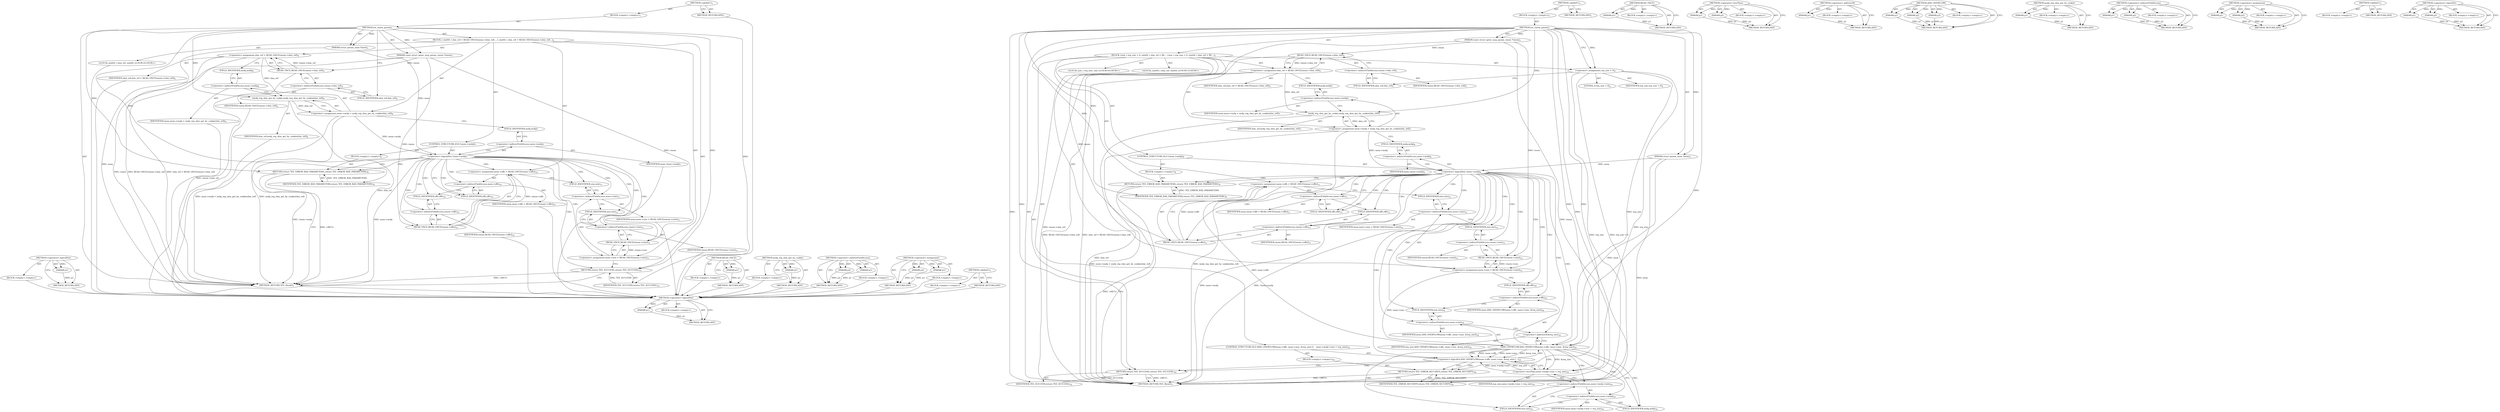 digraph "&lt;operator&gt;.logicalOr" {
vulnerable_92 [label=<(METHOD,&lt;operator&gt;.logicalNot)>];
vulnerable_93 [label=<(PARAM,p1)>];
vulnerable_94 [label=<(BLOCK,&lt;empty&gt;,&lt;empty&gt;)>];
vulnerable_95 [label=<(METHOD_RETURN,ANY)>];
vulnerable_6 [label=<(METHOD,&lt;global&gt;)<SUB>1</SUB>>];
vulnerable_7 [label=<(BLOCK,&lt;empty&gt;,&lt;empty&gt;)<SUB>1</SUB>>];
vulnerable_8 [label=<(METHOD,set_rmem_param)<SUB>1</SUB>>];
vulnerable_9 [label=<(PARAM,const struct optee_msg_param_rmem *rmem)<SUB>1</SUB>>];
vulnerable_10 [label=<(PARAM,struct param_mem *mem)<SUB>2</SUB>>];
vulnerable_11 [label=<(BLOCK,{
 	uint64_t shm_ref = READ_ONCE(rmem-&gt;shm_ref)...,{
 	uint64_t shm_ref = READ_ONCE(rmem-&gt;shm_ref)...)<SUB>3</SUB>>];
vulnerable_12 [label="<(LOCAL,uint64_t shm_ref: uint64_t)<SUB>4</SUB>>"];
vulnerable_13 [label=<(&lt;operator&gt;.assignment,shm_ref = READ_ONCE(rmem-&gt;shm_ref))<SUB>4</SUB>>];
vulnerable_14 [label=<(IDENTIFIER,shm_ref,shm_ref = READ_ONCE(rmem-&gt;shm_ref))<SUB>4</SUB>>];
vulnerable_15 [label=<(READ_ONCE,READ_ONCE(rmem-&gt;shm_ref))<SUB>4</SUB>>];
vulnerable_16 [label=<(&lt;operator&gt;.indirectFieldAccess,rmem-&gt;shm_ref)<SUB>4</SUB>>];
vulnerable_17 [label=<(IDENTIFIER,rmem,READ_ONCE(rmem-&gt;shm_ref))<SUB>4</SUB>>];
vulnerable_18 [label=<(FIELD_IDENTIFIER,shm_ref,shm_ref)<SUB>4</SUB>>];
vulnerable_19 [label=<(&lt;operator&gt;.assignment,mem-&gt;mobj = mobj_reg_shm_get_by_cookie(shm_ref))<SUB>6</SUB>>];
vulnerable_20 [label=<(&lt;operator&gt;.indirectFieldAccess,mem-&gt;mobj)<SUB>6</SUB>>];
vulnerable_21 [label=<(IDENTIFIER,mem,mem-&gt;mobj = mobj_reg_shm_get_by_cookie(shm_ref))<SUB>6</SUB>>];
vulnerable_22 [label=<(FIELD_IDENTIFIER,mobj,mobj)<SUB>6</SUB>>];
vulnerable_23 [label=<(mobj_reg_shm_get_by_cookie,mobj_reg_shm_get_by_cookie(shm_ref))<SUB>6</SUB>>];
vulnerable_24 [label=<(IDENTIFIER,shm_ref,mobj_reg_shm_get_by_cookie(shm_ref))<SUB>6</SUB>>];
vulnerable_25 [label=<(CONTROL_STRUCTURE,IF,if (!mem-&gt;mobj))<SUB>7</SUB>>];
vulnerable_26 [label=<(&lt;operator&gt;.logicalNot,!mem-&gt;mobj)<SUB>7</SUB>>];
vulnerable_27 [label=<(&lt;operator&gt;.indirectFieldAccess,mem-&gt;mobj)<SUB>7</SUB>>];
vulnerable_28 [label=<(IDENTIFIER,mem,!mem-&gt;mobj)<SUB>7</SUB>>];
vulnerable_29 [label=<(FIELD_IDENTIFIER,mobj,mobj)<SUB>7</SUB>>];
vulnerable_30 [label=<(BLOCK,&lt;empty&gt;,&lt;empty&gt;)<SUB>8</SUB>>];
vulnerable_31 [label=<(RETURN,return TEE_ERROR_BAD_PARAMETERS;,return TEE_ERROR_BAD_PARAMETERS;)<SUB>8</SUB>>];
vulnerable_32 [label=<(IDENTIFIER,TEE_ERROR_BAD_PARAMETERS,return TEE_ERROR_BAD_PARAMETERS;)<SUB>8</SUB>>];
vulnerable_33 [label=<(&lt;operator&gt;.assignment,mem-&gt;offs = READ_ONCE(rmem-&gt;offs))<SUB>10</SUB>>];
vulnerable_34 [label=<(&lt;operator&gt;.indirectFieldAccess,mem-&gt;offs)<SUB>10</SUB>>];
vulnerable_35 [label=<(IDENTIFIER,mem,mem-&gt;offs = READ_ONCE(rmem-&gt;offs))<SUB>10</SUB>>];
vulnerable_36 [label=<(FIELD_IDENTIFIER,offs,offs)<SUB>10</SUB>>];
vulnerable_37 [label=<(READ_ONCE,READ_ONCE(rmem-&gt;offs))<SUB>10</SUB>>];
vulnerable_38 [label=<(&lt;operator&gt;.indirectFieldAccess,rmem-&gt;offs)<SUB>10</SUB>>];
vulnerable_39 [label=<(IDENTIFIER,rmem,READ_ONCE(rmem-&gt;offs))<SUB>10</SUB>>];
vulnerable_40 [label=<(FIELD_IDENTIFIER,offs,offs)<SUB>10</SUB>>];
vulnerable_41 [label=<(&lt;operator&gt;.assignment,mem-&gt;size = READ_ONCE(rmem-&gt;size))<SUB>11</SUB>>];
vulnerable_42 [label=<(&lt;operator&gt;.indirectFieldAccess,mem-&gt;size)<SUB>11</SUB>>];
vulnerable_43 [label=<(IDENTIFIER,mem,mem-&gt;size = READ_ONCE(rmem-&gt;size))<SUB>11</SUB>>];
vulnerable_44 [label=<(FIELD_IDENTIFIER,size,size)<SUB>11</SUB>>];
vulnerable_45 [label=<(READ_ONCE,READ_ONCE(rmem-&gt;size))<SUB>11</SUB>>];
vulnerable_46 [label=<(&lt;operator&gt;.indirectFieldAccess,rmem-&gt;size)<SUB>11</SUB>>];
vulnerable_47 [label=<(IDENTIFIER,rmem,READ_ONCE(rmem-&gt;size))<SUB>11</SUB>>];
vulnerable_48 [label=<(FIELD_IDENTIFIER,size,size)<SUB>11</SUB>>];
vulnerable_49 [label=<(RETURN,return TEE_SUCCESS;,return TEE_SUCCESS;)<SUB>13</SUB>>];
vulnerable_50 [label=<(IDENTIFIER,TEE_SUCCESS,return TEE_SUCCESS;)<SUB>13</SUB>>];
vulnerable_51 [label=<(METHOD_RETURN,TEE_Result)<SUB>1</SUB>>];
vulnerable_53 [label=<(METHOD_RETURN,ANY)<SUB>1</SUB>>];
vulnerable_79 [label=<(METHOD,READ_ONCE)>];
vulnerable_80 [label=<(PARAM,p1)>];
vulnerable_81 [label=<(BLOCK,&lt;empty&gt;,&lt;empty&gt;)>];
vulnerable_82 [label=<(METHOD_RETURN,ANY)>];
vulnerable_88 [label=<(METHOD,mobj_reg_shm_get_by_cookie)>];
vulnerable_89 [label=<(PARAM,p1)>];
vulnerable_90 [label=<(BLOCK,&lt;empty&gt;,&lt;empty&gt;)>];
vulnerable_91 [label=<(METHOD_RETURN,ANY)>];
vulnerable_83 [label=<(METHOD,&lt;operator&gt;.indirectFieldAccess)>];
vulnerable_84 [label=<(PARAM,p1)>];
vulnerable_85 [label=<(PARAM,p2)>];
vulnerable_86 [label=<(BLOCK,&lt;empty&gt;,&lt;empty&gt;)>];
vulnerable_87 [label=<(METHOD_RETURN,ANY)>];
vulnerable_74 [label=<(METHOD,&lt;operator&gt;.assignment)>];
vulnerable_75 [label=<(PARAM,p1)>];
vulnerable_76 [label=<(PARAM,p2)>];
vulnerable_77 [label=<(BLOCK,&lt;empty&gt;,&lt;empty&gt;)>];
vulnerable_78 [label=<(METHOD_RETURN,ANY)>];
vulnerable_68 [label=<(METHOD,&lt;global&gt;)<SUB>1</SUB>>];
vulnerable_69 [label=<(BLOCK,&lt;empty&gt;,&lt;empty&gt;)>];
vulnerable_70 [label=<(METHOD_RETURN,ANY)>];
fixed_121 [label=<(METHOD,&lt;operator&gt;.logicalNot)>];
fixed_122 [label=<(PARAM,p1)>];
fixed_123 [label=<(BLOCK,&lt;empty&gt;,&lt;empty&gt;)>];
fixed_124 [label=<(METHOD_RETURN,ANY)>];
fixed_6 [label=<(METHOD,&lt;global&gt;)<SUB>1</SUB>>];
fixed_7 [label=<(BLOCK,&lt;empty&gt;,&lt;empty&gt;)<SUB>1</SUB>>];
fixed_8 [label=<(METHOD,set_rmem_param)<SUB>1</SUB>>];
fixed_9 [label=<(PARAM,const struct optee_msg_param_rmem *rmem)<SUB>1</SUB>>];
fixed_10 [label=<(PARAM,struct param_mem *mem)<SUB>2</SUB>>];
fixed_11 [label=<(BLOCK,{
	size_t req_size = 0;
 	uint64_t shm_ref = RE...,{
	size_t req_size = 0;
 	uint64_t shm_ref = RE...)<SUB>3</SUB>>];
fixed_12 [label="<(LOCAL,size_t req_size: size_t)<SUB>4</SUB>>"];
fixed_13 [label=<(&lt;operator&gt;.assignment,req_size = 0)<SUB>4</SUB>>];
fixed_14 [label=<(IDENTIFIER,req_size,req_size = 0)<SUB>4</SUB>>];
fixed_15 [label=<(LITERAL,0,req_size = 0)<SUB>4</SUB>>];
fixed_16 [label="<(LOCAL,uint64_t shm_ref: uint64_t)<SUB>5</SUB>>"];
fixed_17 [label=<(&lt;operator&gt;.assignment,shm_ref = READ_ONCE(rmem-&gt;shm_ref))<SUB>5</SUB>>];
fixed_18 [label=<(IDENTIFIER,shm_ref,shm_ref = READ_ONCE(rmem-&gt;shm_ref))<SUB>5</SUB>>];
fixed_19 [label=<(READ_ONCE,READ_ONCE(rmem-&gt;shm_ref))<SUB>5</SUB>>];
fixed_20 [label=<(&lt;operator&gt;.indirectFieldAccess,rmem-&gt;shm_ref)<SUB>5</SUB>>];
fixed_21 [label=<(IDENTIFIER,rmem,READ_ONCE(rmem-&gt;shm_ref))<SUB>5</SUB>>];
fixed_22 [label=<(FIELD_IDENTIFIER,shm_ref,shm_ref)<SUB>5</SUB>>];
fixed_23 [label=<(&lt;operator&gt;.assignment,mem-&gt;mobj = mobj_reg_shm_get_by_cookie(shm_ref))<SUB>7</SUB>>];
fixed_24 [label=<(&lt;operator&gt;.indirectFieldAccess,mem-&gt;mobj)<SUB>7</SUB>>];
fixed_25 [label=<(IDENTIFIER,mem,mem-&gt;mobj = mobj_reg_shm_get_by_cookie(shm_ref))<SUB>7</SUB>>];
fixed_26 [label=<(FIELD_IDENTIFIER,mobj,mobj)<SUB>7</SUB>>];
fixed_27 [label=<(mobj_reg_shm_get_by_cookie,mobj_reg_shm_get_by_cookie(shm_ref))<SUB>7</SUB>>];
fixed_28 [label=<(IDENTIFIER,shm_ref,mobj_reg_shm_get_by_cookie(shm_ref))<SUB>7</SUB>>];
fixed_29 [label=<(CONTROL_STRUCTURE,IF,if (!mem-&gt;mobj))<SUB>8</SUB>>];
fixed_30 [label=<(&lt;operator&gt;.logicalNot,!mem-&gt;mobj)<SUB>8</SUB>>];
fixed_31 [label=<(&lt;operator&gt;.indirectFieldAccess,mem-&gt;mobj)<SUB>8</SUB>>];
fixed_32 [label=<(IDENTIFIER,mem,!mem-&gt;mobj)<SUB>8</SUB>>];
fixed_33 [label=<(FIELD_IDENTIFIER,mobj,mobj)<SUB>8</SUB>>];
fixed_34 [label=<(BLOCK,&lt;empty&gt;,&lt;empty&gt;)<SUB>9</SUB>>];
fixed_35 [label=<(RETURN,return TEE_ERROR_BAD_PARAMETERS;,return TEE_ERROR_BAD_PARAMETERS;)<SUB>9</SUB>>];
fixed_36 [label=<(IDENTIFIER,TEE_ERROR_BAD_PARAMETERS,return TEE_ERROR_BAD_PARAMETERS;)<SUB>9</SUB>>];
fixed_37 [label=<(&lt;operator&gt;.assignment,mem-&gt;offs = READ_ONCE(rmem-&gt;offs))<SUB>11</SUB>>];
fixed_38 [label=<(&lt;operator&gt;.indirectFieldAccess,mem-&gt;offs)<SUB>11</SUB>>];
fixed_39 [label=<(IDENTIFIER,mem,mem-&gt;offs = READ_ONCE(rmem-&gt;offs))<SUB>11</SUB>>];
fixed_40 [label=<(FIELD_IDENTIFIER,offs,offs)<SUB>11</SUB>>];
fixed_41 [label=<(READ_ONCE,READ_ONCE(rmem-&gt;offs))<SUB>11</SUB>>];
fixed_42 [label=<(&lt;operator&gt;.indirectFieldAccess,rmem-&gt;offs)<SUB>11</SUB>>];
fixed_43 [label=<(IDENTIFIER,rmem,READ_ONCE(rmem-&gt;offs))<SUB>11</SUB>>];
fixed_44 [label=<(FIELD_IDENTIFIER,offs,offs)<SUB>11</SUB>>];
fixed_45 [label=<(&lt;operator&gt;.assignment,mem-&gt;size = READ_ONCE(rmem-&gt;size))<SUB>12</SUB>>];
fixed_46 [label=<(&lt;operator&gt;.indirectFieldAccess,mem-&gt;size)<SUB>12</SUB>>];
fixed_47 [label=<(IDENTIFIER,mem,mem-&gt;size = READ_ONCE(rmem-&gt;size))<SUB>12</SUB>>];
fixed_48 [label=<(FIELD_IDENTIFIER,size,size)<SUB>12</SUB>>];
fixed_49 [label=<(READ_ONCE,READ_ONCE(rmem-&gt;size))<SUB>12</SUB>>];
fixed_50 [label=<(&lt;operator&gt;.indirectFieldAccess,rmem-&gt;size)<SUB>12</SUB>>];
fixed_51 [label=<(IDENTIFIER,rmem,READ_ONCE(rmem-&gt;size))<SUB>12</SUB>>];
fixed_52 [label=<(FIELD_IDENTIFIER,size,size)<SUB>12</SUB>>];
fixed_53 [label=<(CONTROL_STRUCTURE,IF,if (ADD_OVERFLOW(mem-&gt;offs, mem-&gt;size, &amp;req_size) ||
	    mem-&gt;mobj-&gt;size &lt; req_size))<SUB>18</SUB>>];
fixed_54 [label=<(&lt;operator&gt;.logicalOr,ADD_OVERFLOW(mem-&gt;offs, mem-&gt;size, &amp;req_size) |...)<SUB>18</SUB>>];
fixed_55 [label=<(ADD_OVERFLOW,ADD_OVERFLOW(mem-&gt;offs, mem-&gt;size, &amp;req_size))<SUB>18</SUB>>];
fixed_56 [label=<(&lt;operator&gt;.indirectFieldAccess,mem-&gt;offs)<SUB>18</SUB>>];
fixed_57 [label=<(IDENTIFIER,mem,ADD_OVERFLOW(mem-&gt;offs, mem-&gt;size, &amp;req_size))<SUB>18</SUB>>];
fixed_58 [label=<(FIELD_IDENTIFIER,offs,offs)<SUB>18</SUB>>];
fixed_59 [label=<(&lt;operator&gt;.indirectFieldAccess,mem-&gt;size)<SUB>18</SUB>>];
fixed_60 [label=<(IDENTIFIER,mem,ADD_OVERFLOW(mem-&gt;offs, mem-&gt;size, &amp;req_size))<SUB>18</SUB>>];
fixed_61 [label=<(FIELD_IDENTIFIER,size,size)<SUB>18</SUB>>];
fixed_62 [label=<(&lt;operator&gt;.addressOf,&amp;req_size)<SUB>18</SUB>>];
fixed_63 [label=<(IDENTIFIER,req_size,ADD_OVERFLOW(mem-&gt;offs, mem-&gt;size, &amp;req_size))<SUB>18</SUB>>];
fixed_64 [label=<(&lt;operator&gt;.lessThan,mem-&gt;mobj-&gt;size &lt; req_size)<SUB>19</SUB>>];
fixed_65 [label=<(&lt;operator&gt;.indirectFieldAccess,mem-&gt;mobj-&gt;size)<SUB>19</SUB>>];
fixed_66 [label=<(&lt;operator&gt;.indirectFieldAccess,mem-&gt;mobj)<SUB>19</SUB>>];
fixed_67 [label=<(IDENTIFIER,mem,mem-&gt;mobj-&gt;size &lt; req_size)<SUB>19</SUB>>];
fixed_68 [label=<(FIELD_IDENTIFIER,mobj,mobj)<SUB>19</SUB>>];
fixed_69 [label=<(FIELD_IDENTIFIER,size,size)<SUB>19</SUB>>];
fixed_70 [label=<(IDENTIFIER,req_size,mem-&gt;mobj-&gt;size &lt; req_size)<SUB>19</SUB>>];
fixed_71 [label=<(BLOCK,&lt;empty&gt;,&lt;empty&gt;)<SUB>20</SUB>>];
fixed_72 [label=<(RETURN,return TEE_ERROR_SECURITY;,return TEE_ERROR_SECURITY;)<SUB>20</SUB>>];
fixed_73 [label=<(IDENTIFIER,TEE_ERROR_SECURITY,return TEE_ERROR_SECURITY;)<SUB>20</SUB>>];
fixed_74 [label=<(RETURN,return TEE_SUCCESS;,return TEE_SUCCESS;)<SUB>22</SUB>>];
fixed_75 [label=<(IDENTIFIER,TEE_SUCCESS,return TEE_SUCCESS;)<SUB>22</SUB>>];
fixed_76 [label=<(METHOD_RETURN,TEE_Result)<SUB>1</SUB>>];
fixed_78 [label=<(METHOD_RETURN,ANY)<SUB>1</SUB>>];
fixed_108 [label=<(METHOD,READ_ONCE)>];
fixed_109 [label=<(PARAM,p1)>];
fixed_110 [label=<(BLOCK,&lt;empty&gt;,&lt;empty&gt;)>];
fixed_111 [label=<(METHOD_RETURN,ANY)>];
fixed_140 [label=<(METHOD,&lt;operator&gt;.lessThan)>];
fixed_141 [label=<(PARAM,p1)>];
fixed_142 [label=<(PARAM,p2)>];
fixed_143 [label=<(BLOCK,&lt;empty&gt;,&lt;empty&gt;)>];
fixed_144 [label=<(METHOD_RETURN,ANY)>];
fixed_136 [label=<(METHOD,&lt;operator&gt;.addressOf)>];
fixed_137 [label=<(PARAM,p1)>];
fixed_138 [label=<(BLOCK,&lt;empty&gt;,&lt;empty&gt;)>];
fixed_139 [label=<(METHOD_RETURN,ANY)>];
fixed_130 [label=<(METHOD,ADD_OVERFLOW)>];
fixed_131 [label=<(PARAM,p1)>];
fixed_132 [label=<(PARAM,p2)>];
fixed_133 [label=<(PARAM,p3)>];
fixed_134 [label=<(BLOCK,&lt;empty&gt;,&lt;empty&gt;)>];
fixed_135 [label=<(METHOD_RETURN,ANY)>];
fixed_117 [label=<(METHOD,mobj_reg_shm_get_by_cookie)>];
fixed_118 [label=<(PARAM,p1)>];
fixed_119 [label=<(BLOCK,&lt;empty&gt;,&lt;empty&gt;)>];
fixed_120 [label=<(METHOD_RETURN,ANY)>];
fixed_112 [label=<(METHOD,&lt;operator&gt;.indirectFieldAccess)>];
fixed_113 [label=<(PARAM,p1)>];
fixed_114 [label=<(PARAM,p2)>];
fixed_115 [label=<(BLOCK,&lt;empty&gt;,&lt;empty&gt;)>];
fixed_116 [label=<(METHOD_RETURN,ANY)>];
fixed_103 [label=<(METHOD,&lt;operator&gt;.assignment)>];
fixed_104 [label=<(PARAM,p1)>];
fixed_105 [label=<(PARAM,p2)>];
fixed_106 [label=<(BLOCK,&lt;empty&gt;,&lt;empty&gt;)>];
fixed_107 [label=<(METHOD_RETURN,ANY)>];
fixed_97 [label=<(METHOD,&lt;global&gt;)<SUB>1</SUB>>];
fixed_98 [label=<(BLOCK,&lt;empty&gt;,&lt;empty&gt;)>];
fixed_99 [label=<(METHOD_RETURN,ANY)>];
fixed_125 [label=<(METHOD,&lt;operator&gt;.logicalOr)>];
fixed_126 [label=<(PARAM,p1)>];
fixed_127 [label=<(PARAM,p2)>];
fixed_128 [label=<(BLOCK,&lt;empty&gt;,&lt;empty&gt;)>];
fixed_129 [label=<(METHOD_RETURN,ANY)>];
vulnerable_92 -> vulnerable_93  [key=0, label="AST: "];
vulnerable_92 -> vulnerable_93  [key=1, label="DDG: "];
vulnerable_92 -> vulnerable_94  [key=0, label="AST: "];
vulnerable_92 -> vulnerable_95  [key=0, label="AST: "];
vulnerable_92 -> vulnerable_95  [key=1, label="CFG: "];
vulnerable_93 -> vulnerable_95  [key=0, label="DDG: p1"];
vulnerable_94 -> fixed_121  [key=0];
vulnerable_95 -> fixed_121  [key=0];
vulnerable_6 -> vulnerable_7  [key=0, label="AST: "];
vulnerable_6 -> vulnerable_53  [key=0, label="AST: "];
vulnerable_6 -> vulnerable_53  [key=1, label="CFG: "];
vulnerable_7 -> vulnerable_8  [key=0, label="AST: "];
vulnerable_8 -> vulnerable_9  [key=0, label="AST: "];
vulnerable_8 -> vulnerable_9  [key=1, label="DDG: "];
vulnerable_8 -> vulnerable_10  [key=0, label="AST: "];
vulnerable_8 -> vulnerable_10  [key=1, label="DDG: "];
vulnerable_8 -> vulnerable_11  [key=0, label="AST: "];
vulnerable_8 -> vulnerable_51  [key=0, label="AST: "];
vulnerable_8 -> vulnerable_18  [key=0, label="CFG: "];
vulnerable_8 -> vulnerable_49  [key=0, label="DDG: "];
vulnerable_8 -> vulnerable_50  [key=0, label="DDG: "];
vulnerable_8 -> vulnerable_23  [key=0, label="DDG: "];
vulnerable_8 -> vulnerable_31  [key=0, label="DDG: "];
vulnerable_8 -> vulnerable_32  [key=0, label="DDG: "];
vulnerable_9 -> vulnerable_51  [key=0, label="DDG: rmem"];
vulnerable_9 -> vulnerable_15  [key=0, label="DDG: rmem"];
vulnerable_9 -> vulnerable_37  [key=0, label="DDG: rmem"];
vulnerable_9 -> vulnerable_45  [key=0, label="DDG: rmem"];
vulnerable_10 -> vulnerable_51  [key=0, label="DDG: mem"];
vulnerable_10 -> vulnerable_26  [key=0, label="DDG: mem"];
vulnerable_11 -> vulnerable_12  [key=0, label="AST: "];
vulnerable_11 -> vulnerable_13  [key=0, label="AST: "];
vulnerable_11 -> vulnerable_19  [key=0, label="AST: "];
vulnerable_11 -> vulnerable_25  [key=0, label="AST: "];
vulnerable_11 -> vulnerable_33  [key=0, label="AST: "];
vulnerable_11 -> vulnerable_41  [key=0, label="AST: "];
vulnerable_11 -> vulnerable_49  [key=0, label="AST: "];
vulnerable_12 -> fixed_121  [key=0];
vulnerable_13 -> vulnerable_14  [key=0, label="AST: "];
vulnerable_13 -> vulnerable_15  [key=0, label="AST: "];
vulnerable_13 -> vulnerable_22  [key=0, label="CFG: "];
vulnerable_13 -> vulnerable_51  [key=0, label="DDG: READ_ONCE(rmem-&gt;shm_ref)"];
vulnerable_13 -> vulnerable_51  [key=1, label="DDG: shm_ref = READ_ONCE(rmem-&gt;shm_ref)"];
vulnerable_13 -> vulnerable_23  [key=0, label="DDG: shm_ref"];
vulnerable_14 -> fixed_121  [key=0];
vulnerable_15 -> vulnerable_16  [key=0, label="AST: "];
vulnerable_15 -> vulnerable_13  [key=0, label="CFG: "];
vulnerable_15 -> vulnerable_13  [key=1, label="DDG: rmem-&gt;shm_ref"];
vulnerable_15 -> vulnerable_51  [key=0, label="DDG: rmem-&gt;shm_ref"];
vulnerable_16 -> vulnerable_17  [key=0, label="AST: "];
vulnerable_16 -> vulnerable_18  [key=0, label="AST: "];
vulnerable_16 -> vulnerable_15  [key=0, label="CFG: "];
vulnerable_17 -> fixed_121  [key=0];
vulnerable_18 -> vulnerable_16  [key=0, label="CFG: "];
vulnerable_19 -> vulnerable_20  [key=0, label="AST: "];
vulnerable_19 -> vulnerable_23  [key=0, label="AST: "];
vulnerable_19 -> vulnerable_29  [key=0, label="CFG: "];
vulnerable_19 -> vulnerable_51  [key=0, label="DDG: mobj_reg_shm_get_by_cookie(shm_ref)"];
vulnerable_19 -> vulnerable_51  [key=1, label="DDG: mem-&gt;mobj = mobj_reg_shm_get_by_cookie(shm_ref)"];
vulnerable_19 -> vulnerable_26  [key=0, label="DDG: mem-&gt;mobj"];
vulnerable_20 -> vulnerable_21  [key=0, label="AST: "];
vulnerable_20 -> vulnerable_22  [key=0, label="AST: "];
vulnerable_20 -> vulnerable_23  [key=0, label="CFG: "];
vulnerable_21 -> fixed_121  [key=0];
vulnerable_22 -> vulnerable_20  [key=0, label="CFG: "];
vulnerable_23 -> vulnerable_24  [key=0, label="AST: "];
vulnerable_23 -> vulnerable_19  [key=0, label="CFG: "];
vulnerable_23 -> vulnerable_19  [key=1, label="DDG: shm_ref"];
vulnerable_23 -> vulnerable_51  [key=0, label="DDG: shm_ref"];
vulnerable_24 -> fixed_121  [key=0];
vulnerable_25 -> vulnerable_26  [key=0, label="AST: "];
vulnerable_25 -> vulnerable_30  [key=0, label="AST: "];
vulnerable_26 -> vulnerable_27  [key=0, label="AST: "];
vulnerable_26 -> vulnerable_31  [key=0, label="CFG: "];
vulnerable_26 -> vulnerable_31  [key=1, label="CDG: "];
vulnerable_26 -> vulnerable_36  [key=0, label="CFG: "];
vulnerable_26 -> vulnerable_36  [key=1, label="CDG: "];
vulnerable_26 -> vulnerable_51  [key=0, label="DDG: mem-&gt;mobj"];
vulnerable_26 -> vulnerable_51  [key=1, label="DDG: !mem-&gt;mobj"];
vulnerable_26 -> vulnerable_40  [key=0, label="CDG: "];
vulnerable_26 -> vulnerable_34  [key=0, label="CDG: "];
vulnerable_26 -> vulnerable_48  [key=0, label="CDG: "];
vulnerable_26 -> vulnerable_49  [key=0, label="CDG: "];
vulnerable_26 -> vulnerable_33  [key=0, label="CDG: "];
vulnerable_26 -> vulnerable_42  [key=0, label="CDG: "];
vulnerable_26 -> vulnerable_44  [key=0, label="CDG: "];
vulnerable_26 -> vulnerable_37  [key=0, label="CDG: "];
vulnerable_26 -> vulnerable_46  [key=0, label="CDG: "];
vulnerable_26 -> vulnerable_38  [key=0, label="CDG: "];
vulnerable_26 -> vulnerable_41  [key=0, label="CDG: "];
vulnerable_26 -> vulnerable_45  [key=0, label="CDG: "];
vulnerable_27 -> vulnerable_28  [key=0, label="AST: "];
vulnerable_27 -> vulnerable_29  [key=0, label="AST: "];
vulnerable_27 -> vulnerable_26  [key=0, label="CFG: "];
vulnerable_28 -> fixed_121  [key=0];
vulnerable_29 -> vulnerable_27  [key=0, label="CFG: "];
vulnerable_30 -> vulnerable_31  [key=0, label="AST: "];
vulnerable_31 -> vulnerable_32  [key=0, label="AST: "];
vulnerable_31 -> vulnerable_51  [key=0, label="CFG: "];
vulnerable_31 -> vulnerable_51  [key=1, label="DDG: &lt;RET&gt;"];
vulnerable_32 -> vulnerable_31  [key=0, label="DDG: TEE_ERROR_BAD_PARAMETERS"];
vulnerable_33 -> vulnerable_34  [key=0, label="AST: "];
vulnerable_33 -> vulnerable_37  [key=0, label="AST: "];
vulnerable_33 -> vulnerable_44  [key=0, label="CFG: "];
vulnerable_34 -> vulnerable_35  [key=0, label="AST: "];
vulnerable_34 -> vulnerable_36  [key=0, label="AST: "];
vulnerable_34 -> vulnerable_40  [key=0, label="CFG: "];
vulnerable_35 -> fixed_121  [key=0];
vulnerable_36 -> vulnerable_34  [key=0, label="CFG: "];
vulnerable_37 -> vulnerable_38  [key=0, label="AST: "];
vulnerable_37 -> vulnerable_33  [key=0, label="CFG: "];
vulnerable_37 -> vulnerable_33  [key=1, label="DDG: rmem-&gt;offs"];
vulnerable_38 -> vulnerable_39  [key=0, label="AST: "];
vulnerable_38 -> vulnerable_40  [key=0, label="AST: "];
vulnerable_38 -> vulnerable_37  [key=0, label="CFG: "];
vulnerable_39 -> fixed_121  [key=0];
vulnerable_40 -> vulnerable_38  [key=0, label="CFG: "];
vulnerable_41 -> vulnerable_42  [key=0, label="AST: "];
vulnerable_41 -> vulnerable_45  [key=0, label="AST: "];
vulnerable_41 -> vulnerable_49  [key=0, label="CFG: "];
vulnerable_42 -> vulnerable_43  [key=0, label="AST: "];
vulnerable_42 -> vulnerable_44  [key=0, label="AST: "];
vulnerable_42 -> vulnerable_48  [key=0, label="CFG: "];
vulnerable_43 -> fixed_121  [key=0];
vulnerable_44 -> vulnerable_42  [key=0, label="CFG: "];
vulnerable_45 -> vulnerable_46  [key=0, label="AST: "];
vulnerable_45 -> vulnerable_41  [key=0, label="CFG: "];
vulnerable_45 -> vulnerable_41  [key=1, label="DDG: rmem-&gt;size"];
vulnerable_46 -> vulnerable_47  [key=0, label="AST: "];
vulnerable_46 -> vulnerable_48  [key=0, label="AST: "];
vulnerable_46 -> vulnerable_45  [key=0, label="CFG: "];
vulnerable_47 -> fixed_121  [key=0];
vulnerable_48 -> vulnerable_46  [key=0, label="CFG: "];
vulnerable_49 -> vulnerable_50  [key=0, label="AST: "];
vulnerable_49 -> vulnerable_51  [key=0, label="CFG: "];
vulnerable_49 -> vulnerable_51  [key=1, label="DDG: &lt;RET&gt;"];
vulnerable_50 -> vulnerable_49  [key=0, label="DDG: TEE_SUCCESS"];
vulnerable_51 -> fixed_121  [key=0];
vulnerable_53 -> fixed_121  [key=0];
vulnerable_79 -> vulnerable_80  [key=0, label="AST: "];
vulnerable_79 -> vulnerable_80  [key=1, label="DDG: "];
vulnerable_79 -> vulnerable_81  [key=0, label="AST: "];
vulnerable_79 -> vulnerable_82  [key=0, label="AST: "];
vulnerable_79 -> vulnerable_82  [key=1, label="CFG: "];
vulnerable_80 -> vulnerable_82  [key=0, label="DDG: p1"];
vulnerable_81 -> fixed_121  [key=0];
vulnerable_82 -> fixed_121  [key=0];
vulnerable_88 -> vulnerable_89  [key=0, label="AST: "];
vulnerable_88 -> vulnerable_89  [key=1, label="DDG: "];
vulnerable_88 -> vulnerable_90  [key=0, label="AST: "];
vulnerable_88 -> vulnerable_91  [key=0, label="AST: "];
vulnerable_88 -> vulnerable_91  [key=1, label="CFG: "];
vulnerable_89 -> vulnerable_91  [key=0, label="DDG: p1"];
vulnerable_90 -> fixed_121  [key=0];
vulnerable_91 -> fixed_121  [key=0];
vulnerable_83 -> vulnerable_84  [key=0, label="AST: "];
vulnerable_83 -> vulnerable_84  [key=1, label="DDG: "];
vulnerable_83 -> vulnerable_86  [key=0, label="AST: "];
vulnerable_83 -> vulnerable_85  [key=0, label="AST: "];
vulnerable_83 -> vulnerable_85  [key=1, label="DDG: "];
vulnerable_83 -> vulnerable_87  [key=0, label="AST: "];
vulnerable_83 -> vulnerable_87  [key=1, label="CFG: "];
vulnerable_84 -> vulnerable_87  [key=0, label="DDG: p1"];
vulnerable_85 -> vulnerable_87  [key=0, label="DDG: p2"];
vulnerable_86 -> fixed_121  [key=0];
vulnerable_87 -> fixed_121  [key=0];
vulnerable_74 -> vulnerable_75  [key=0, label="AST: "];
vulnerable_74 -> vulnerable_75  [key=1, label="DDG: "];
vulnerable_74 -> vulnerable_77  [key=0, label="AST: "];
vulnerable_74 -> vulnerable_76  [key=0, label="AST: "];
vulnerable_74 -> vulnerable_76  [key=1, label="DDG: "];
vulnerable_74 -> vulnerable_78  [key=0, label="AST: "];
vulnerable_74 -> vulnerable_78  [key=1, label="CFG: "];
vulnerable_75 -> vulnerable_78  [key=0, label="DDG: p1"];
vulnerable_76 -> vulnerable_78  [key=0, label="DDG: p2"];
vulnerable_77 -> fixed_121  [key=0];
vulnerable_78 -> fixed_121  [key=0];
vulnerable_68 -> vulnerable_69  [key=0, label="AST: "];
vulnerable_68 -> vulnerable_70  [key=0, label="AST: "];
vulnerable_68 -> vulnerable_70  [key=1, label="CFG: "];
vulnerable_69 -> fixed_121  [key=0];
vulnerable_70 -> fixed_121  [key=0];
fixed_121 -> fixed_122  [key=0, label="AST: "];
fixed_121 -> fixed_122  [key=1, label="DDG: "];
fixed_121 -> fixed_123  [key=0, label="AST: "];
fixed_121 -> fixed_124  [key=0, label="AST: "];
fixed_121 -> fixed_124  [key=1, label="CFG: "];
fixed_122 -> fixed_124  [key=0, label="DDG: p1"];
fixed_6 -> fixed_7  [key=0, label="AST: "];
fixed_6 -> fixed_78  [key=0, label="AST: "];
fixed_6 -> fixed_78  [key=1, label="CFG: "];
fixed_7 -> fixed_8  [key=0, label="AST: "];
fixed_8 -> fixed_9  [key=0, label="AST: "];
fixed_8 -> fixed_9  [key=1, label="DDG: "];
fixed_8 -> fixed_10  [key=0, label="AST: "];
fixed_8 -> fixed_10  [key=1, label="DDG: "];
fixed_8 -> fixed_11  [key=0, label="AST: "];
fixed_8 -> fixed_76  [key=0, label="AST: "];
fixed_8 -> fixed_13  [key=0, label="CFG: "];
fixed_8 -> fixed_13  [key=1, label="DDG: "];
fixed_8 -> fixed_74  [key=0, label="DDG: "];
fixed_8 -> fixed_75  [key=0, label="DDG: "];
fixed_8 -> fixed_27  [key=0, label="DDG: "];
fixed_8 -> fixed_35  [key=0, label="DDG: "];
fixed_8 -> fixed_72  [key=0, label="DDG: "];
fixed_8 -> fixed_36  [key=0, label="DDG: "];
fixed_8 -> fixed_55  [key=0, label="DDG: "];
fixed_8 -> fixed_64  [key=0, label="DDG: "];
fixed_8 -> fixed_73  [key=0, label="DDG: "];
fixed_9 -> fixed_76  [key=0, label="DDG: rmem"];
fixed_9 -> fixed_19  [key=0, label="DDG: rmem"];
fixed_9 -> fixed_41  [key=0, label="DDG: rmem"];
fixed_9 -> fixed_49  [key=0, label="DDG: rmem"];
fixed_10 -> fixed_76  [key=0, label="DDG: mem"];
fixed_10 -> fixed_30  [key=0, label="DDG: mem"];
fixed_10 -> fixed_55  [key=0, label="DDG: mem"];
fixed_11 -> fixed_12  [key=0, label="AST: "];
fixed_11 -> fixed_13  [key=0, label="AST: "];
fixed_11 -> fixed_16  [key=0, label="AST: "];
fixed_11 -> fixed_17  [key=0, label="AST: "];
fixed_11 -> fixed_23  [key=0, label="AST: "];
fixed_11 -> fixed_29  [key=0, label="AST: "];
fixed_11 -> fixed_37  [key=0, label="AST: "];
fixed_11 -> fixed_45  [key=0, label="AST: "];
fixed_11 -> fixed_53  [key=0, label="AST: "];
fixed_11 -> fixed_74  [key=0, label="AST: "];
fixed_13 -> fixed_14  [key=0, label="AST: "];
fixed_13 -> fixed_15  [key=0, label="AST: "];
fixed_13 -> fixed_22  [key=0, label="CFG: "];
fixed_13 -> fixed_76  [key=0, label="DDG: req_size"];
fixed_13 -> fixed_76  [key=1, label="DDG: req_size = 0"];
fixed_13 -> fixed_55  [key=0, label="DDG: req_size"];
fixed_13 -> fixed_64  [key=0, label="DDG: req_size"];
fixed_17 -> fixed_18  [key=0, label="AST: "];
fixed_17 -> fixed_19  [key=0, label="AST: "];
fixed_17 -> fixed_26  [key=0, label="CFG: "];
fixed_17 -> fixed_76  [key=0, label="DDG: READ_ONCE(rmem-&gt;shm_ref)"];
fixed_17 -> fixed_76  [key=1, label="DDG: shm_ref = READ_ONCE(rmem-&gt;shm_ref)"];
fixed_17 -> fixed_27  [key=0, label="DDG: shm_ref"];
fixed_19 -> fixed_20  [key=0, label="AST: "];
fixed_19 -> fixed_17  [key=0, label="CFG: "];
fixed_19 -> fixed_17  [key=1, label="DDG: rmem-&gt;shm_ref"];
fixed_19 -> fixed_76  [key=0, label="DDG: rmem-&gt;shm_ref"];
fixed_20 -> fixed_21  [key=0, label="AST: "];
fixed_20 -> fixed_22  [key=0, label="AST: "];
fixed_20 -> fixed_19  [key=0, label="CFG: "];
fixed_22 -> fixed_20  [key=0, label="CFG: "];
fixed_23 -> fixed_24  [key=0, label="AST: "];
fixed_23 -> fixed_27  [key=0, label="AST: "];
fixed_23 -> fixed_33  [key=0, label="CFG: "];
fixed_23 -> fixed_76  [key=0, label="DDG: mobj_reg_shm_get_by_cookie(shm_ref)"];
fixed_23 -> fixed_76  [key=1, label="DDG: mem-&gt;mobj = mobj_reg_shm_get_by_cookie(shm_ref)"];
fixed_23 -> fixed_30  [key=0, label="DDG: mem-&gt;mobj"];
fixed_24 -> fixed_25  [key=0, label="AST: "];
fixed_24 -> fixed_26  [key=0, label="AST: "];
fixed_24 -> fixed_27  [key=0, label="CFG: "];
fixed_26 -> fixed_24  [key=0, label="CFG: "];
fixed_27 -> fixed_28  [key=0, label="AST: "];
fixed_27 -> fixed_23  [key=0, label="CFG: "];
fixed_27 -> fixed_23  [key=1, label="DDG: shm_ref"];
fixed_27 -> fixed_76  [key=0, label="DDG: shm_ref"];
fixed_29 -> fixed_30  [key=0, label="AST: "];
fixed_29 -> fixed_34  [key=0, label="AST: "];
fixed_30 -> fixed_31  [key=0, label="AST: "];
fixed_30 -> fixed_35  [key=0, label="CFG: "];
fixed_30 -> fixed_35  [key=1, label="CDG: "];
fixed_30 -> fixed_40  [key=0, label="CFG: "];
fixed_30 -> fixed_40  [key=1, label="CDG: "];
fixed_30 -> fixed_76  [key=0, label="DDG: mem-&gt;mobj"];
fixed_30 -> fixed_76  [key=1, label="DDG: !mem-&gt;mobj"];
fixed_30 -> fixed_48  [key=0, label="CDG: "];
fixed_30 -> fixed_58  [key=0, label="CDG: "];
fixed_30 -> fixed_49  [key=0, label="CDG: "];
fixed_30 -> fixed_61  [key=0, label="CDG: "];
fixed_30 -> fixed_42  [key=0, label="CDG: "];
fixed_30 -> fixed_52  [key=0, label="CDG: "];
fixed_30 -> fixed_37  [key=0, label="CDG: "];
fixed_30 -> fixed_46  [key=0, label="CDG: "];
fixed_30 -> fixed_38  [key=0, label="CDG: "];
fixed_30 -> fixed_56  [key=0, label="CDG: "];
fixed_30 -> fixed_41  [key=0, label="CDG: "];
fixed_30 -> fixed_45  [key=0, label="CDG: "];
fixed_30 -> fixed_50  [key=0, label="CDG: "];
fixed_30 -> fixed_59  [key=0, label="CDG: "];
fixed_30 -> fixed_44  [key=0, label="CDG: "];
fixed_30 -> fixed_55  [key=0, label="CDG: "];
fixed_30 -> fixed_54  [key=0, label="CDG: "];
fixed_30 -> fixed_62  [key=0, label="CDG: "];
fixed_31 -> fixed_32  [key=0, label="AST: "];
fixed_31 -> fixed_33  [key=0, label="AST: "];
fixed_31 -> fixed_30  [key=0, label="CFG: "];
fixed_33 -> fixed_31  [key=0, label="CFG: "];
fixed_34 -> fixed_35  [key=0, label="AST: "];
fixed_35 -> fixed_36  [key=0, label="AST: "];
fixed_35 -> fixed_76  [key=0, label="CFG: "];
fixed_35 -> fixed_76  [key=1, label="DDG: &lt;RET&gt;"];
fixed_36 -> fixed_35  [key=0, label="DDG: TEE_ERROR_BAD_PARAMETERS"];
fixed_37 -> fixed_38  [key=0, label="AST: "];
fixed_37 -> fixed_41  [key=0, label="AST: "];
fixed_37 -> fixed_48  [key=0, label="CFG: "];
fixed_37 -> fixed_55  [key=0, label="DDG: mem-&gt;offs"];
fixed_38 -> fixed_39  [key=0, label="AST: "];
fixed_38 -> fixed_40  [key=0, label="AST: "];
fixed_38 -> fixed_44  [key=0, label="CFG: "];
fixed_40 -> fixed_38  [key=0, label="CFG: "];
fixed_41 -> fixed_42  [key=0, label="AST: "];
fixed_41 -> fixed_37  [key=0, label="CFG: "];
fixed_41 -> fixed_37  [key=1, label="DDG: rmem-&gt;offs"];
fixed_42 -> fixed_43  [key=0, label="AST: "];
fixed_42 -> fixed_44  [key=0, label="AST: "];
fixed_42 -> fixed_41  [key=0, label="CFG: "];
fixed_44 -> fixed_42  [key=0, label="CFG: "];
fixed_45 -> fixed_46  [key=0, label="AST: "];
fixed_45 -> fixed_49  [key=0, label="AST: "];
fixed_45 -> fixed_58  [key=0, label="CFG: "];
fixed_45 -> fixed_55  [key=0, label="DDG: mem-&gt;size"];
fixed_46 -> fixed_47  [key=0, label="AST: "];
fixed_46 -> fixed_48  [key=0, label="AST: "];
fixed_46 -> fixed_52  [key=0, label="CFG: "];
fixed_48 -> fixed_46  [key=0, label="CFG: "];
fixed_49 -> fixed_50  [key=0, label="AST: "];
fixed_49 -> fixed_45  [key=0, label="CFG: "];
fixed_49 -> fixed_45  [key=1, label="DDG: rmem-&gt;size"];
fixed_50 -> fixed_51  [key=0, label="AST: "];
fixed_50 -> fixed_52  [key=0, label="AST: "];
fixed_50 -> fixed_49  [key=0, label="CFG: "];
fixed_52 -> fixed_50  [key=0, label="CFG: "];
fixed_53 -> fixed_54  [key=0, label="AST: "];
fixed_53 -> fixed_71  [key=0, label="AST: "];
fixed_54 -> fixed_55  [key=0, label="AST: "];
fixed_54 -> fixed_64  [key=0, label="AST: "];
fixed_54 -> fixed_72  [key=0, label="CFG: "];
fixed_54 -> fixed_72  [key=1, label="CDG: "];
fixed_54 -> fixed_74  [key=0, label="CFG: "];
fixed_54 -> fixed_74  [key=1, label="CDG: "];
fixed_55 -> fixed_56  [key=0, label="AST: "];
fixed_55 -> fixed_59  [key=0, label="AST: "];
fixed_55 -> fixed_62  [key=0, label="AST: "];
fixed_55 -> fixed_54  [key=0, label="CFG: "];
fixed_55 -> fixed_54  [key=1, label="DDG: mem-&gt;offs"];
fixed_55 -> fixed_54  [key=2, label="DDG: mem-&gt;size"];
fixed_55 -> fixed_54  [key=3, label="DDG: &amp;req_size"];
fixed_55 -> fixed_68  [key=0, label="CFG: "];
fixed_55 -> fixed_68  [key=1, label="CDG: "];
fixed_55 -> fixed_64  [key=0, label="DDG: &amp;req_size"];
fixed_55 -> fixed_64  [key=1, label="CDG: "];
fixed_55 -> fixed_66  [key=0, label="CDG: "];
fixed_55 -> fixed_69  [key=0, label="CDG: "];
fixed_55 -> fixed_65  [key=0, label="CDG: "];
fixed_56 -> fixed_57  [key=0, label="AST: "];
fixed_56 -> fixed_58  [key=0, label="AST: "];
fixed_56 -> fixed_61  [key=0, label="CFG: "];
fixed_58 -> fixed_56  [key=0, label="CFG: "];
fixed_59 -> fixed_60  [key=0, label="AST: "];
fixed_59 -> fixed_61  [key=0, label="AST: "];
fixed_59 -> fixed_62  [key=0, label="CFG: "];
fixed_61 -> fixed_59  [key=0, label="CFG: "];
fixed_62 -> fixed_63  [key=0, label="AST: "];
fixed_62 -> fixed_55  [key=0, label="CFG: "];
fixed_64 -> fixed_65  [key=0, label="AST: "];
fixed_64 -> fixed_70  [key=0, label="AST: "];
fixed_64 -> fixed_54  [key=0, label="CFG: "];
fixed_64 -> fixed_54  [key=1, label="DDG: mem-&gt;mobj-&gt;size"];
fixed_64 -> fixed_54  [key=2, label="DDG: req_size"];
fixed_65 -> fixed_66  [key=0, label="AST: "];
fixed_65 -> fixed_69  [key=0, label="AST: "];
fixed_65 -> fixed_64  [key=0, label="CFG: "];
fixed_66 -> fixed_67  [key=0, label="AST: "];
fixed_66 -> fixed_68  [key=0, label="AST: "];
fixed_66 -> fixed_69  [key=0, label="CFG: "];
fixed_68 -> fixed_66  [key=0, label="CFG: "];
fixed_69 -> fixed_65  [key=0, label="CFG: "];
fixed_71 -> fixed_72  [key=0, label="AST: "];
fixed_72 -> fixed_73  [key=0, label="AST: "];
fixed_72 -> fixed_76  [key=0, label="CFG: "];
fixed_72 -> fixed_76  [key=1, label="DDG: &lt;RET&gt;"];
fixed_73 -> fixed_72  [key=0, label="DDG: TEE_ERROR_SECURITY"];
fixed_74 -> fixed_75  [key=0, label="AST: "];
fixed_74 -> fixed_76  [key=0, label="CFG: "];
fixed_74 -> fixed_76  [key=1, label="DDG: &lt;RET&gt;"];
fixed_75 -> fixed_74  [key=0, label="DDG: TEE_SUCCESS"];
fixed_108 -> fixed_109  [key=0, label="AST: "];
fixed_108 -> fixed_109  [key=1, label="DDG: "];
fixed_108 -> fixed_110  [key=0, label="AST: "];
fixed_108 -> fixed_111  [key=0, label="AST: "];
fixed_108 -> fixed_111  [key=1, label="CFG: "];
fixed_109 -> fixed_111  [key=0, label="DDG: p1"];
fixed_140 -> fixed_141  [key=0, label="AST: "];
fixed_140 -> fixed_141  [key=1, label="DDG: "];
fixed_140 -> fixed_143  [key=0, label="AST: "];
fixed_140 -> fixed_142  [key=0, label="AST: "];
fixed_140 -> fixed_142  [key=1, label="DDG: "];
fixed_140 -> fixed_144  [key=0, label="AST: "];
fixed_140 -> fixed_144  [key=1, label="CFG: "];
fixed_141 -> fixed_144  [key=0, label="DDG: p1"];
fixed_142 -> fixed_144  [key=0, label="DDG: p2"];
fixed_136 -> fixed_137  [key=0, label="AST: "];
fixed_136 -> fixed_137  [key=1, label="DDG: "];
fixed_136 -> fixed_138  [key=0, label="AST: "];
fixed_136 -> fixed_139  [key=0, label="AST: "];
fixed_136 -> fixed_139  [key=1, label="CFG: "];
fixed_137 -> fixed_139  [key=0, label="DDG: p1"];
fixed_130 -> fixed_131  [key=0, label="AST: "];
fixed_130 -> fixed_131  [key=1, label="DDG: "];
fixed_130 -> fixed_134  [key=0, label="AST: "];
fixed_130 -> fixed_132  [key=0, label="AST: "];
fixed_130 -> fixed_132  [key=1, label="DDG: "];
fixed_130 -> fixed_135  [key=0, label="AST: "];
fixed_130 -> fixed_135  [key=1, label="CFG: "];
fixed_130 -> fixed_133  [key=0, label="AST: "];
fixed_130 -> fixed_133  [key=1, label="DDG: "];
fixed_131 -> fixed_135  [key=0, label="DDG: p1"];
fixed_132 -> fixed_135  [key=0, label="DDG: p2"];
fixed_133 -> fixed_135  [key=0, label="DDG: p3"];
fixed_117 -> fixed_118  [key=0, label="AST: "];
fixed_117 -> fixed_118  [key=1, label="DDG: "];
fixed_117 -> fixed_119  [key=0, label="AST: "];
fixed_117 -> fixed_120  [key=0, label="AST: "];
fixed_117 -> fixed_120  [key=1, label="CFG: "];
fixed_118 -> fixed_120  [key=0, label="DDG: p1"];
fixed_112 -> fixed_113  [key=0, label="AST: "];
fixed_112 -> fixed_113  [key=1, label="DDG: "];
fixed_112 -> fixed_115  [key=0, label="AST: "];
fixed_112 -> fixed_114  [key=0, label="AST: "];
fixed_112 -> fixed_114  [key=1, label="DDG: "];
fixed_112 -> fixed_116  [key=0, label="AST: "];
fixed_112 -> fixed_116  [key=1, label="CFG: "];
fixed_113 -> fixed_116  [key=0, label="DDG: p1"];
fixed_114 -> fixed_116  [key=0, label="DDG: p2"];
fixed_103 -> fixed_104  [key=0, label="AST: "];
fixed_103 -> fixed_104  [key=1, label="DDG: "];
fixed_103 -> fixed_106  [key=0, label="AST: "];
fixed_103 -> fixed_105  [key=0, label="AST: "];
fixed_103 -> fixed_105  [key=1, label="DDG: "];
fixed_103 -> fixed_107  [key=0, label="AST: "];
fixed_103 -> fixed_107  [key=1, label="CFG: "];
fixed_104 -> fixed_107  [key=0, label="DDG: p1"];
fixed_105 -> fixed_107  [key=0, label="DDG: p2"];
fixed_97 -> fixed_98  [key=0, label="AST: "];
fixed_97 -> fixed_99  [key=0, label="AST: "];
fixed_97 -> fixed_99  [key=1, label="CFG: "];
fixed_125 -> fixed_126  [key=0, label="AST: "];
fixed_125 -> fixed_126  [key=1, label="DDG: "];
fixed_125 -> fixed_128  [key=0, label="AST: "];
fixed_125 -> fixed_127  [key=0, label="AST: "];
fixed_125 -> fixed_127  [key=1, label="DDG: "];
fixed_125 -> fixed_129  [key=0, label="AST: "];
fixed_125 -> fixed_129  [key=1, label="CFG: "];
fixed_126 -> fixed_129  [key=0, label="DDG: p1"];
fixed_127 -> fixed_129  [key=0, label="DDG: p2"];
}
